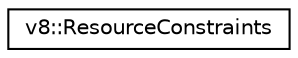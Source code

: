 digraph "Graphical Class Hierarchy"
{
  edge [fontname="Helvetica",fontsize="10",labelfontname="Helvetica",labelfontsize="10"];
  node [fontname="Helvetica",fontsize="10",shape=record];
  rankdir="LR";
  Node1 [label="v8::ResourceConstraints",height=0.2,width=0.4,color="black", fillcolor="white", style="filled",URL="$classv8_1_1ResourceConstraints.html"];
}
